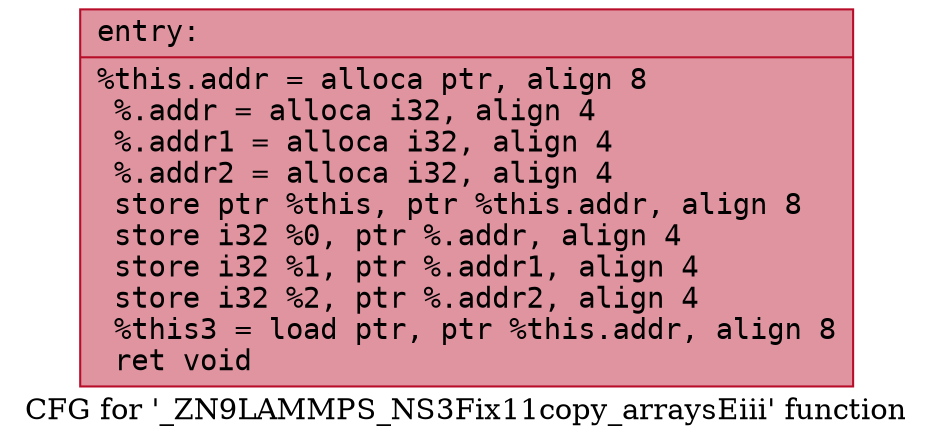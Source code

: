 digraph "CFG for '_ZN9LAMMPS_NS3Fix11copy_arraysEiii' function" {
	label="CFG for '_ZN9LAMMPS_NS3Fix11copy_arraysEiii' function";

	Node0x560f40d9bfe0 [shape=record,color="#b70d28ff", style=filled, fillcolor="#b70d2870" fontname="Courier",label="{entry:\l|  %this.addr = alloca ptr, align 8\l  %.addr = alloca i32, align 4\l  %.addr1 = alloca i32, align 4\l  %.addr2 = alloca i32, align 4\l  store ptr %this, ptr %this.addr, align 8\l  store i32 %0, ptr %.addr, align 4\l  store i32 %1, ptr %.addr1, align 4\l  store i32 %2, ptr %.addr2, align 4\l  %this3 = load ptr, ptr %this.addr, align 8\l  ret void\l}"];
}
